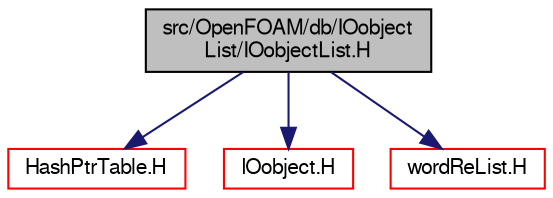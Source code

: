 digraph "src/OpenFOAM/db/IOobjectList/IOobjectList.H"
{
  bgcolor="transparent";
  edge [fontname="FreeSans",fontsize="10",labelfontname="FreeSans",labelfontsize="10"];
  node [fontname="FreeSans",fontsize="10",shape=record];
  Node0 [label="src/OpenFOAM/db/IOobject\lList/IOobjectList.H",height=0.2,width=0.4,color="black", fillcolor="grey75", style="filled", fontcolor="black"];
  Node0 -> Node1 [color="midnightblue",fontsize="10",style="solid",fontname="FreeSans"];
  Node1 [label="HashPtrTable.H",height=0.2,width=0.4,color="red",URL="$a08462.html"];
  Node0 -> Node47 [color="midnightblue",fontsize="10",style="solid",fontname="FreeSans"];
  Node47 [label="IOobject.H",height=0.2,width=0.4,color="red",URL="$a08987.html"];
  Node0 -> Node54 [color="midnightblue",fontsize="10",style="solid",fontname="FreeSans"];
  Node54 [label="wordReList.H",height=0.2,width=0.4,color="red",URL="$a12626.html"];
}
